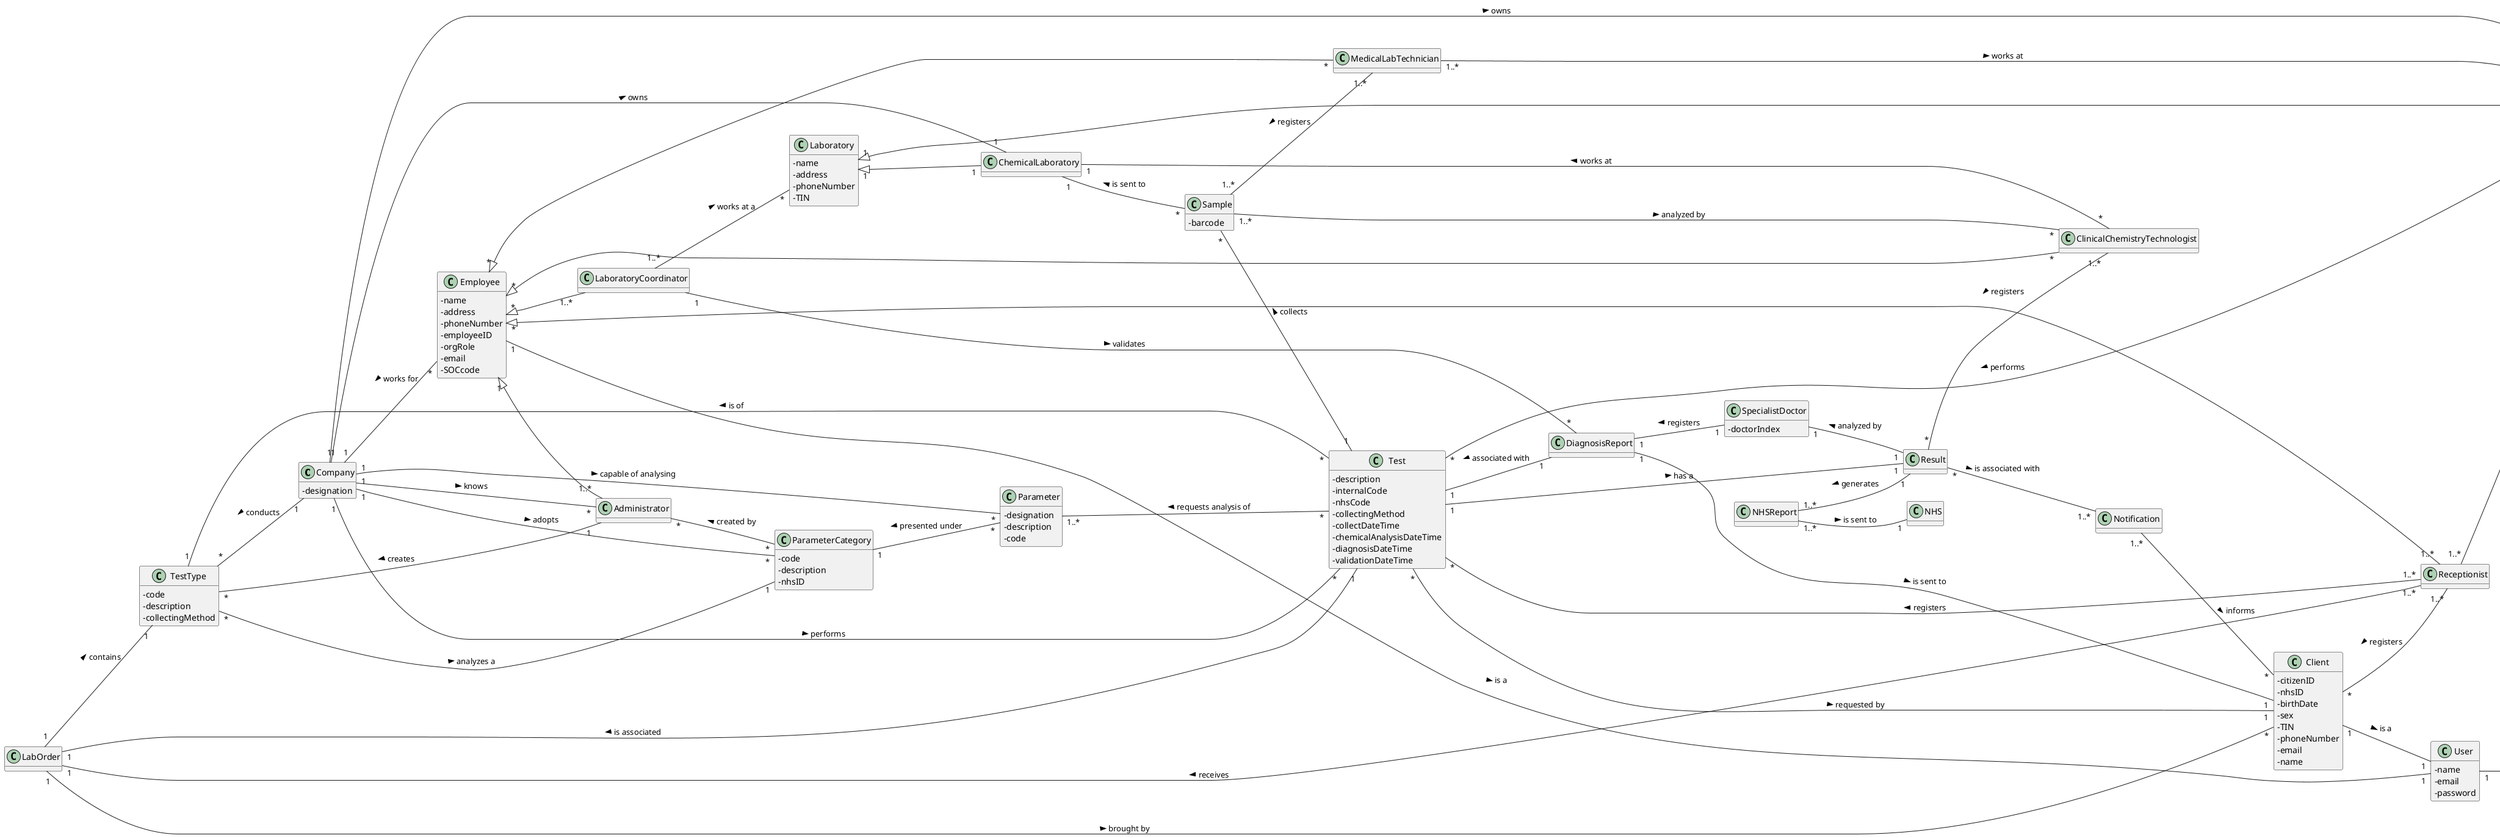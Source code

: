 @startuml
hide methods
skinparam classAttributeIconSize 0
left to right direction

class Company
class Laboratory
class ChemicalLaboratory
class ClinicalAnalysisLaboratory
class LaboratoryCoordinator
class User
class Role
class Employee
class Administrator
class SpecialistDoctor
class ClinicalChemistryTechnologist
class MedicalLabTechnician
class Receptionist
class Client
class LabOrder
class Result
class DiagnosisReport
class NHSReport
class ParameterCategory
class Parameter
class TestType
class Test
class Notification
class NHS
class Sample

Company "1" -- "*" Parameter : > capable of analysing

Company "1" -- "*" Employee : < works for

Company "1" -- "*" ParameterCategory : > adopts

Company "1" -- "*" Administrator : > knows

User "1" -- "1" Role : > plays a

Employee "1" -- "1" User : > is a

Client "1" -- "1" User : > is a

Employee "*" <|-- "*" ClinicalChemistryTechnologist

Employee "1" <|-- "1..*" Administrator

Employee "*" <|-- "1..*" Receptionist

Employee "*" <|-- "*" MedicalLabTechnician

Employee "*" <|-- "1..*" LaboratoryCoordinator

ClinicalChemistryTechnologist "*" -- "1" ChemicalLaboratory : > works at

MedicalLabTechnician "1..*" -- "*" ClinicalAnalysisLaboratory : > works at

Receptionist "1..*" -- "*" ClinicalAnalysisLaboratory : > works at

LaboratoryCoordinator "1..*" -- "*" Laboratory: > works at a

ChemicalLaboratory "1" -- "1" Company : < owns

ChemicalLaboratory "1" -- "*" Sample : < is sent to

ClinicalAnalysisLaboratory "*" -- "1" Company : < owns

Laboratory "1"  <|-- "1" ChemicalLaboratory

Laboratory "1"  <|-- "1" ClinicalAnalysisLaboratory

Administrator "*" -- "*" ParameterCategory : < created by

SpecialistDoctor "1" -- "1" Result : < analyzed by

ClinicalChemistryTechnologist "*" -- "1..*" Sample : < analyzed by

Client "1" -- "*" Test : < requested by

Client "*" -- "1..*" Receptionist : < registers

LabOrder "1" -- "*" Client : > brought by

LabOrder "1" -- "1..*" Receptionist : < receives

LabOrder "1" -- "1" Test : < is associated

LabOrder "1" -- "1" TestType : > contains

Result "*" -- "1..*" ClinicalChemistryTechnologist : < registers

Result "*" -- "1..*" Notification : > is associated with

DiagnosisReport "1" -- "1" SpecialistDoctor : < registers

DiagnosisReport "1" -- "1" Client : > is sent to

DiagnosisReport "*" -- "1" LaboratoryCoordinator : < validates

NHSReport "1..*" -- "1" Result : < generates

NHSReport "1..*" -- "1" NHS : > is sent to

ParameterCategory "1" -- "*" Parameter : < presented under

Parameter "1..*" -- "*" Test : < requests analysis of

TestType "*" -- "1" ParameterCategory : > analyzes a

TestType "*" -- "1" Company : < conducts

TestType "1" -- "*" Test: < is of

TestType "*" -- "1" Administrator : < creates

Test "1" -- "1" Result : > has a

Test "*" -- "1" Company : < performs

Test "*" -- "*" ClinicalAnalysisLaboratory : < performs

Test "*" -- "1..*" Receptionist : < registers

Test "1" -- "1" DiagnosisReport : < associated with

Sample "*" -- "1" Test : < collects

Sample "1..*" -- "1..*" MedicalLabTechnician : < registers

Notification "1..*" -- "*" Client : > informs

class Company{
-designation
}

class Laboratory{
-name
-address
-phoneNumber
-TIN
}

class ChemicalLaboratory{
}

class ClinicalAnalysisLaboratory{
-labID
}

class User{
-name
-email
-password
}

class Role{
-id
-description
}

class Administrator{
}

class Employee{
-name
-address
-phoneNumber
-employeeID
-orgRole
-email
-SOCcode
}

class SpecialistDoctor{
-doctorIndex
}

class ClinicalChemistryTechnologist{
}

class MedicalLabTechnician{
}

class Receptionist{
}

class Client{
-citizenID
-nhsID
-birthDate
-sex
-TIN
-phoneNumber
-email
-name
}

class LabOrder{
}

class Result{
}

class DiagnosisReport{
}

class ParameterCategory{
-code
-description
-nhsID
}

class Parameter{
-designation
-description
-code
}

class TestType{
-code
-description
-collectingMethod
}

class Test{
-description
-internalCode
-nhsCode
-collectingMethod
-collectDateTime
-chemicalAnalysisDateTime
-diagnosisDateTime
-validationDateTime
}

class Sample{
-barcode
}

@enduml